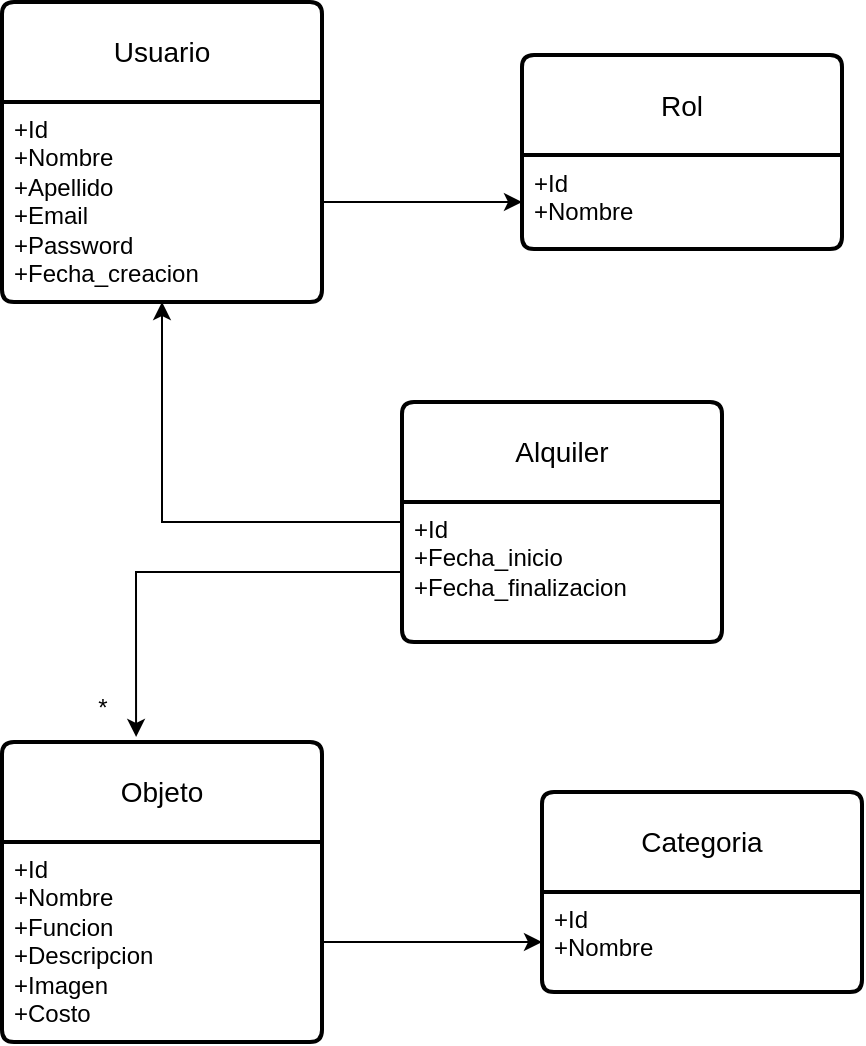 <mxfile version="24.0.6" type="device">
  <diagram name="Página-1" id="rNHHKAxi5ETn-mj8fAxV">
    <mxGraphModel dx="1060" dy="595" grid="1" gridSize="10" guides="1" tooltips="1" connect="1" arrows="1" fold="1" page="1" pageScale="1" pageWidth="827" pageHeight="1169" math="0" shadow="0">
      <root>
        <mxCell id="0" />
        <mxCell id="1" parent="0" />
        <mxCell id="IF04rUtM6k92pybovesZ-1" value="Usuario" style="swimlane;childLayout=stackLayout;horizontal=1;startSize=50;horizontalStack=0;rounded=1;fontSize=14;fontStyle=0;strokeWidth=2;resizeParent=0;resizeLast=1;shadow=0;dashed=0;align=center;arcSize=4;whiteSpace=wrap;html=1;" vertex="1" parent="1">
          <mxGeometry x="110" y="80" width="160" height="150" as="geometry" />
        </mxCell>
        <mxCell id="IF04rUtM6k92pybovesZ-2" value="+Id&lt;br&gt;+Nombre&lt;div&gt;+Apellido&lt;/div&gt;&lt;div&gt;+Email&lt;/div&gt;&lt;div&gt;+Password&lt;/div&gt;&lt;div&gt;+Fecha_creacion&lt;/div&gt;" style="align=left;strokeColor=none;fillColor=none;spacingLeft=4;fontSize=12;verticalAlign=top;resizable=0;rotatable=0;part=1;html=1;" vertex="1" parent="IF04rUtM6k92pybovesZ-1">
          <mxGeometry y="50" width="160" height="100" as="geometry" />
        </mxCell>
        <mxCell id="IF04rUtM6k92pybovesZ-15" style="edgeStyle=orthogonalEdgeStyle;rounded=0;orthogonalLoop=1;jettySize=auto;html=1;exitX=0.5;exitY=1;exitDx=0;exitDy=0;" edge="1" parent="IF04rUtM6k92pybovesZ-1" source="IF04rUtM6k92pybovesZ-2" target="IF04rUtM6k92pybovesZ-2">
          <mxGeometry relative="1" as="geometry" />
        </mxCell>
        <mxCell id="IF04rUtM6k92pybovesZ-24" value="" style="edgeStyle=orthogonalEdgeStyle;rounded=0;orthogonalLoop=1;jettySize=auto;html=1;entryX=0.5;entryY=1;entryDx=0;entryDy=0;" edge="1" parent="1" source="IF04rUtM6k92pybovesZ-3" target="IF04rUtM6k92pybovesZ-2">
          <mxGeometry relative="1" as="geometry" />
        </mxCell>
        <mxCell id="IF04rUtM6k92pybovesZ-3" value="Alquiler" style="swimlane;childLayout=stackLayout;horizontal=1;startSize=50;horizontalStack=0;rounded=1;fontSize=14;fontStyle=0;strokeWidth=2;resizeParent=0;resizeLast=1;shadow=0;dashed=0;align=center;arcSize=4;whiteSpace=wrap;html=1;" vertex="1" parent="1">
          <mxGeometry x="310" y="280" width="160" height="120" as="geometry" />
        </mxCell>
        <mxCell id="IF04rUtM6k92pybovesZ-4" value="+Id&lt;br&gt;+Fecha_inicio&lt;div&gt;+Fecha_finalizacion&lt;br&gt;&lt;div&gt;&lt;br&gt;&lt;/div&gt;&lt;/div&gt;" style="align=left;strokeColor=none;fillColor=none;spacingLeft=4;fontSize=12;verticalAlign=top;resizable=0;rotatable=0;part=1;html=1;" vertex="1" parent="IF04rUtM6k92pybovesZ-3">
          <mxGeometry y="50" width="160" height="70" as="geometry" />
        </mxCell>
        <mxCell id="IF04rUtM6k92pybovesZ-5" value="Objeto" style="swimlane;childLayout=stackLayout;horizontal=1;startSize=50;horizontalStack=0;rounded=1;fontSize=14;fontStyle=0;strokeWidth=2;resizeParent=0;resizeLast=1;shadow=0;dashed=0;align=center;arcSize=4;whiteSpace=wrap;html=1;" vertex="1" parent="1">
          <mxGeometry x="110" y="450" width="160" height="150" as="geometry" />
        </mxCell>
        <mxCell id="IF04rUtM6k92pybovesZ-6" value="+Id&lt;br&gt;+Nombre&lt;div&gt;+Funcion&lt;/div&gt;&lt;div&gt;+Descripcion&lt;/div&gt;&lt;div&gt;+Imagen&lt;/div&gt;&lt;div&gt;+Costo&lt;/div&gt;" style="align=left;strokeColor=none;fillColor=none;spacingLeft=4;fontSize=12;verticalAlign=top;resizable=0;rotatable=0;part=1;html=1;" vertex="1" parent="IF04rUtM6k92pybovesZ-5">
          <mxGeometry y="50" width="160" height="100" as="geometry" />
        </mxCell>
        <mxCell id="IF04rUtM6k92pybovesZ-7" value="Categoria" style="swimlane;childLayout=stackLayout;horizontal=1;startSize=50;horizontalStack=0;rounded=1;fontSize=14;fontStyle=0;strokeWidth=2;resizeParent=0;resizeLast=1;shadow=0;dashed=0;align=center;arcSize=4;whiteSpace=wrap;html=1;" vertex="1" parent="1">
          <mxGeometry x="380" y="475" width="160" height="100" as="geometry" />
        </mxCell>
        <mxCell id="IF04rUtM6k92pybovesZ-8" value="+Id&lt;div&gt;+Nombre&lt;/div&gt;" style="align=left;strokeColor=none;fillColor=none;spacingLeft=4;fontSize=12;verticalAlign=top;resizable=0;rotatable=0;part=1;html=1;" vertex="1" parent="IF04rUtM6k92pybovesZ-7">
          <mxGeometry y="50" width="160" height="50" as="geometry" />
        </mxCell>
        <mxCell id="IF04rUtM6k92pybovesZ-27" style="edgeStyle=orthogonalEdgeStyle;rounded=0;orthogonalLoop=1;jettySize=auto;html=1;exitX=0.5;exitY=1;exitDx=0;exitDy=0;" edge="1" parent="IF04rUtM6k92pybovesZ-7" source="IF04rUtM6k92pybovesZ-8" target="IF04rUtM6k92pybovesZ-8">
          <mxGeometry relative="1" as="geometry" />
        </mxCell>
        <mxCell id="IF04rUtM6k92pybovesZ-9" value="Rol" style="swimlane;childLayout=stackLayout;horizontal=1;startSize=50;horizontalStack=0;rounded=1;fontSize=14;fontStyle=0;strokeWidth=2;resizeParent=0;resizeLast=1;shadow=0;dashed=0;align=center;arcSize=4;whiteSpace=wrap;html=1;" vertex="1" parent="1">
          <mxGeometry x="370" y="106.5" width="160" height="97" as="geometry" />
        </mxCell>
        <mxCell id="IF04rUtM6k92pybovesZ-10" value="+Id&lt;br&gt;+Nombre&lt;div&gt;&lt;br&gt;&lt;/div&gt;" style="align=left;strokeColor=none;fillColor=none;spacingLeft=4;fontSize=12;verticalAlign=top;resizable=0;rotatable=0;part=1;html=1;" vertex="1" parent="IF04rUtM6k92pybovesZ-9">
          <mxGeometry y="50" width="160" height="47" as="geometry" />
        </mxCell>
        <mxCell id="IF04rUtM6k92pybovesZ-23" style="edgeStyle=orthogonalEdgeStyle;rounded=0;orthogonalLoop=1;jettySize=auto;html=1;exitX=0.5;exitY=1;exitDx=0;exitDy=0;" edge="1" parent="IF04rUtM6k92pybovesZ-9" source="IF04rUtM6k92pybovesZ-10" target="IF04rUtM6k92pybovesZ-10">
          <mxGeometry relative="1" as="geometry" />
        </mxCell>
        <mxCell id="IF04rUtM6k92pybovesZ-21" value="" style="edgeStyle=orthogonalEdgeStyle;rounded=0;orthogonalLoop=1;jettySize=auto;html=1;entryX=0.419;entryY=-0.017;entryDx=0;entryDy=0;entryPerimeter=0;" edge="1" parent="1" source="IF04rUtM6k92pybovesZ-4" target="IF04rUtM6k92pybovesZ-5">
          <mxGeometry relative="1" as="geometry" />
        </mxCell>
        <mxCell id="IF04rUtM6k92pybovesZ-22" value="*" style="text;html=1;align=center;verticalAlign=middle;resizable=0;points=[];autosize=1;strokeColor=none;fillColor=none;" vertex="1" parent="1">
          <mxGeometry x="145" y="418" width="30" height="30" as="geometry" />
        </mxCell>
        <mxCell id="IF04rUtM6k92pybovesZ-25" value="" style="edgeStyle=orthogonalEdgeStyle;rounded=0;orthogonalLoop=1;jettySize=auto;html=1;" edge="1" parent="1" source="IF04rUtM6k92pybovesZ-2" target="IF04rUtM6k92pybovesZ-10">
          <mxGeometry relative="1" as="geometry" />
        </mxCell>
        <mxCell id="IF04rUtM6k92pybovesZ-26" value="" style="edgeStyle=orthogonalEdgeStyle;rounded=0;orthogonalLoop=1;jettySize=auto;html=1;" edge="1" parent="1" source="IF04rUtM6k92pybovesZ-6" target="IF04rUtM6k92pybovesZ-8">
          <mxGeometry relative="1" as="geometry" />
        </mxCell>
      </root>
    </mxGraphModel>
  </diagram>
</mxfile>
